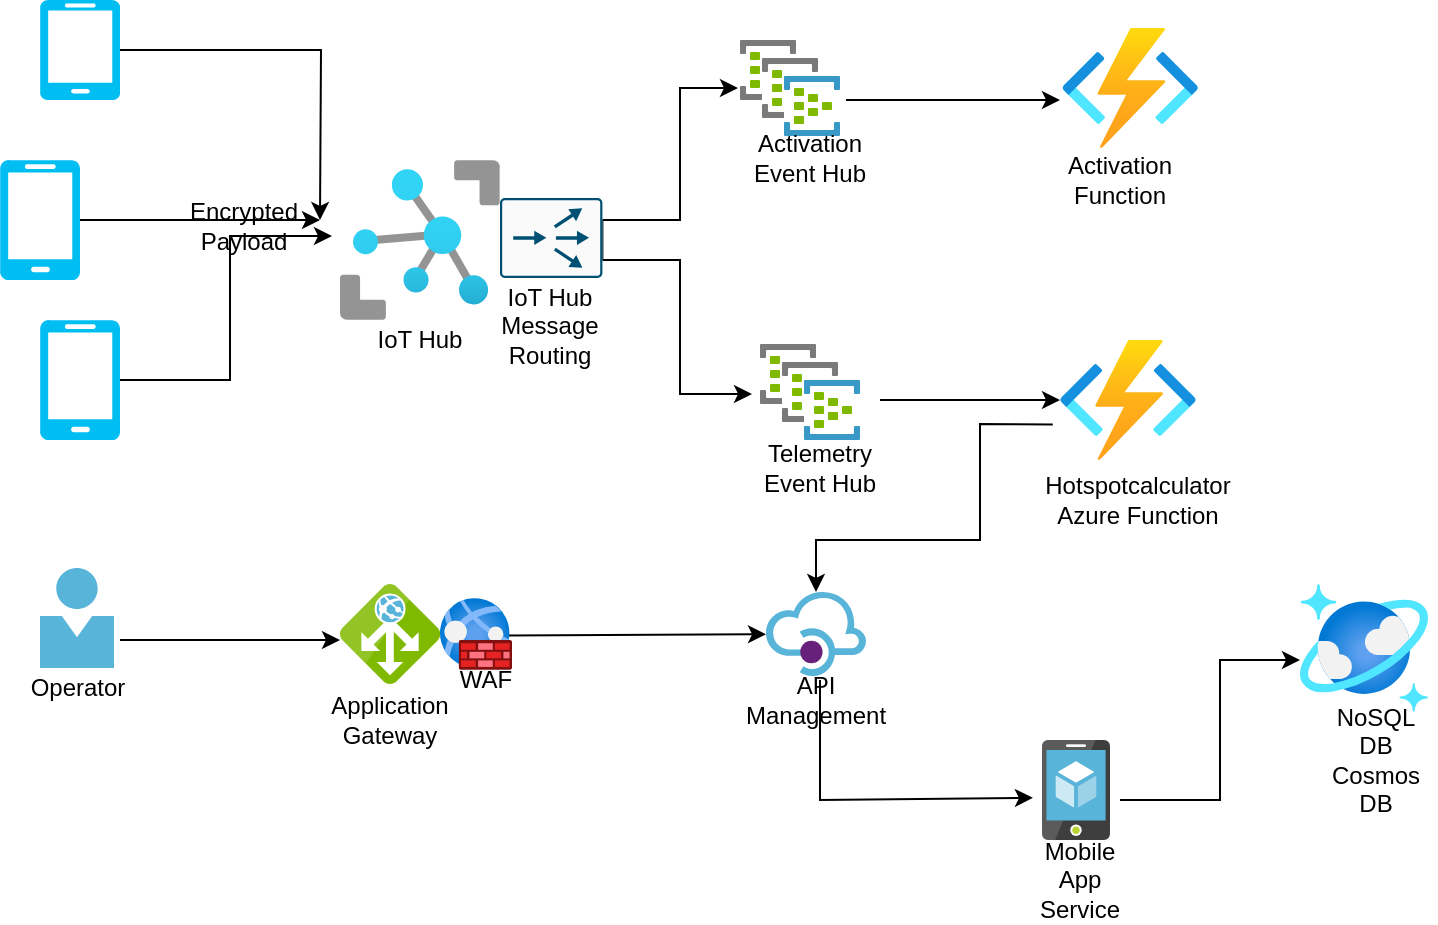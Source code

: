 <mxfile version="20.0.1" type="github">
  <diagram id="cfgrS_ykFPJLSnLUaXzq" name="Page-1">
    <mxGraphModel dx="1016" dy="533" grid="1" gridSize="10" guides="1" tooltips="1" connect="1" arrows="1" fold="1" page="1" pageScale="1" pageWidth="850" pageHeight="1100" math="0" shadow="0">
      <root>
        <mxCell id="0" />
        <mxCell id="1" parent="0" />
        <mxCell id="YPjN2e0MsZWWOv602ALj-1" value="" style="aspect=fixed;html=1;points=[];align=center;image;fontSize=12;image=img/lib/azure2/iot/IoT_Hub.svg;" parent="1" vertex="1">
          <mxGeometry x="200" y="150" width="80" height="80" as="geometry" />
        </mxCell>
        <mxCell id="YPjN2e0MsZWWOv602ALj-19" style="edgeStyle=orthogonalEdgeStyle;rounded=0;orthogonalLoop=1;jettySize=auto;html=1;exitX=1;exitY=0.5;exitDx=0;exitDy=0;exitPerimeter=0;" parent="1" source="YPjN2e0MsZWWOv602ALj-2" edge="1">
          <mxGeometry relative="1" as="geometry">
            <mxPoint x="190" y="180" as="targetPoint" />
          </mxGeometry>
        </mxCell>
        <mxCell id="YPjN2e0MsZWWOv602ALj-2" value="" style="verticalLabelPosition=bottom;html=1;verticalAlign=top;align=center;strokeColor=none;fillColor=#00BEF2;shape=mxgraph.azure.mobile;pointerEvents=1;" parent="1" vertex="1">
          <mxGeometry x="50" y="70" width="40" height="50" as="geometry" />
        </mxCell>
        <mxCell id="YPjN2e0MsZWWOv602ALj-17" style="edgeStyle=orthogonalEdgeStyle;rounded=0;orthogonalLoop=1;jettySize=auto;html=1;exitX=1;exitY=0.5;exitDx=0;exitDy=0;exitPerimeter=0;entryX=-0.05;entryY=0.475;entryDx=0;entryDy=0;entryPerimeter=0;" parent="1" source="YPjN2e0MsZWWOv602ALj-3" target="YPjN2e0MsZWWOv602ALj-1" edge="1">
          <mxGeometry relative="1" as="geometry" />
        </mxCell>
        <mxCell id="YPjN2e0MsZWWOv602ALj-3" value="" style="verticalLabelPosition=bottom;html=1;verticalAlign=top;align=center;strokeColor=none;fillColor=#00BEF2;shape=mxgraph.azure.mobile;pointerEvents=1;" parent="1" vertex="1">
          <mxGeometry x="50" y="230" width="40" height="60" as="geometry" />
        </mxCell>
        <mxCell id="YPjN2e0MsZWWOv602ALj-21" style="edgeStyle=orthogonalEdgeStyle;rounded=0;orthogonalLoop=1;jettySize=auto;html=1;exitX=1;exitY=0.5;exitDx=0;exitDy=0;exitPerimeter=0;" parent="1" source="YPjN2e0MsZWWOv602ALj-4" edge="1">
          <mxGeometry relative="1" as="geometry">
            <mxPoint x="190" y="180" as="targetPoint" />
          </mxGeometry>
        </mxCell>
        <mxCell id="YPjN2e0MsZWWOv602ALj-4" value="" style="verticalLabelPosition=bottom;html=1;verticalAlign=top;align=center;strokeColor=none;fillColor=#00BEF2;shape=mxgraph.azure.mobile;pointerEvents=1;" parent="1" vertex="1">
          <mxGeometry x="30" y="150" width="40" height="60" as="geometry" />
        </mxCell>
        <mxCell id="YPjN2e0MsZWWOv602ALj-27" style="edgeStyle=orthogonalEdgeStyle;rounded=0;orthogonalLoop=1;jettySize=auto;html=1;exitX=1;exitY=0.5;exitDx=0;exitDy=0;exitPerimeter=0;entryX=-0.02;entryY=0.5;entryDx=0;entryDy=0;entryPerimeter=0;" parent="1" source="YPjN2e0MsZWWOv602ALj-5" target="YPjN2e0MsZWWOv602ALj-6" edge="1">
          <mxGeometry relative="1" as="geometry">
            <Array as="points">
              <mxPoint x="331" y="180" />
              <mxPoint x="370" y="180" />
              <mxPoint x="370" y="114" />
            </Array>
          </mxGeometry>
        </mxCell>
        <mxCell id="YPjN2e0MsZWWOv602ALj-31" style="edgeStyle=orthogonalEdgeStyle;rounded=0;orthogonalLoop=1;jettySize=auto;html=1;exitX=1;exitY=0.5;exitDx=0;exitDy=0;exitPerimeter=0;entryX=-0.08;entryY=0.521;entryDx=0;entryDy=0;entryPerimeter=0;" parent="1" source="YPjN2e0MsZWWOv602ALj-5" target="YPjN2e0MsZWWOv602ALj-7" edge="1">
          <mxGeometry relative="1" as="geometry">
            <Array as="points">
              <mxPoint x="331" y="200" />
              <mxPoint x="370" y="200" />
              <mxPoint x="370" y="267" />
            </Array>
          </mxGeometry>
        </mxCell>
        <mxCell id="YPjN2e0MsZWWOv602ALj-5" value="" style="sketch=0;points=[[0.015,0.015,0],[0.985,0.015,0],[0.985,0.985,0],[0.015,0.985,0],[0.25,0,0],[0.5,0,0],[0.75,0,0],[1,0.25,0],[1,0.5,0],[1,0.75,0],[0.75,1,0],[0.5,1,0],[0.25,1,0],[0,0.75,0],[0,0.5,0],[0,0.25,0]];verticalLabelPosition=bottom;html=1;verticalAlign=top;aspect=fixed;align=center;pointerEvents=1;shape=mxgraph.cisco19.rect;prIcon=content_router;fillColor=#FAFAFA;strokeColor=#005073;" parent="1" vertex="1">
          <mxGeometry x="280" y="169" width="51.2" height="40" as="geometry" />
        </mxCell>
        <mxCell id="YPjN2e0MsZWWOv602ALj-6" value="" style="sketch=0;aspect=fixed;html=1;points=[];align=center;image;fontSize=12;image=img/lib/mscae/Dedicated_Event_Hub.svg;" parent="1" vertex="1">
          <mxGeometry x="400" y="90" width="50" height="48" as="geometry" />
        </mxCell>
        <mxCell id="YPjN2e0MsZWWOv602ALj-7" value="" style="sketch=0;aspect=fixed;html=1;points=[];align=center;image;fontSize=12;image=img/lib/mscae/Dedicated_Event_Hub.svg;" parent="1" vertex="1">
          <mxGeometry x="410" y="242" width="50" height="48" as="geometry" />
        </mxCell>
        <mxCell id="YPjN2e0MsZWWOv602ALj-32" value="IoT Hub" style="text;html=1;strokeColor=none;fillColor=none;align=center;verticalAlign=middle;whiteSpace=wrap;rounded=0;" parent="1" vertex="1">
          <mxGeometry x="210" y="230" width="60" height="20" as="geometry" />
        </mxCell>
        <mxCell id="YPjN2e0MsZWWOv602ALj-35" value="IoT Hub Message Routing" style="text;html=1;strokeColor=none;fillColor=none;align=center;verticalAlign=middle;whiteSpace=wrap;rounded=0;" parent="1" vertex="1">
          <mxGeometry x="273.4" y="208" width="64.4" height="50" as="geometry" />
        </mxCell>
        <mxCell id="YPjN2e0MsZWWOv602ALj-37" value="Activation Event Hub" style="text;html=1;strokeColor=none;fillColor=none;align=center;verticalAlign=middle;whiteSpace=wrap;rounded=0;" parent="1" vertex="1">
          <mxGeometry x="405" y="139" width="60" height="20" as="geometry" />
        </mxCell>
        <mxCell id="YPjN2e0MsZWWOv602ALj-38" value="Telemetry Event Hub" style="text;html=1;strokeColor=none;fillColor=none;align=center;verticalAlign=middle;whiteSpace=wrap;rounded=0;" parent="1" vertex="1">
          <mxGeometry x="410" y="270" width="60" height="68" as="geometry" />
        </mxCell>
        <mxCell id="YPjN2e0MsZWWOv602ALj-40" value="Activation Function" style="text;html=1;strokeColor=none;fillColor=none;align=center;verticalAlign=middle;whiteSpace=wrap;rounded=0;" parent="1" vertex="1">
          <mxGeometry x="560" y="150" width="60" height="20" as="geometry" />
        </mxCell>
        <mxCell id="YPjN2e0MsZWWOv602ALj-41" value="" style="aspect=fixed;html=1;points=[];align=center;image;fontSize=12;image=img/lib/azure2/databases/Azure_Cosmos_DB.svg;" parent="1" vertex="1">
          <mxGeometry x="680" y="362" width="64" height="64" as="geometry" />
        </mxCell>
        <mxCell id="YPjN2e0MsZWWOv602ALj-42" value="NoSQL DB Cosmos DB" style="text;html=1;strokeColor=none;fillColor=none;align=center;verticalAlign=middle;whiteSpace=wrap;rounded=0;" parent="1" vertex="1">
          <mxGeometry x="687.9" y="440" width="60" height="20" as="geometry" />
        </mxCell>
        <mxCell id="_DLU8eWswIzoaGJRZeSL-3" value="Hotspotcalculator Azure Function" style="text;html=1;strokeColor=none;fillColor=none;align=center;verticalAlign=middle;whiteSpace=wrap;rounded=0;" vertex="1" parent="1">
          <mxGeometry x="569.1" y="310" width="60" height="20" as="geometry" />
        </mxCell>
        <mxCell id="_DLU8eWswIzoaGJRZeSL-4" value="Encrypted Payload" style="text;html=1;strokeColor=none;fillColor=none;align=center;verticalAlign=middle;whiteSpace=wrap;rounded=0;" vertex="1" parent="1">
          <mxGeometry x="120.0" y="158" width="64.4" height="50" as="geometry" />
        </mxCell>
        <mxCell id="_DLU8eWswIzoaGJRZeSL-5" value="" style="endArrow=classic;html=1;rounded=0;" edge="1" parent="1">
          <mxGeometry width="50" height="50" relative="1" as="geometry">
            <mxPoint x="453" y="120" as="sourcePoint" />
            <mxPoint x="560" y="120" as="targetPoint" />
          </mxGeometry>
        </mxCell>
        <mxCell id="_DLU8eWswIzoaGJRZeSL-9" value="" style="aspect=fixed;html=1;points=[];align=center;image;fontSize=12;image=img/lib/azure2/iot/Function_Apps.svg;" vertex="1" parent="1">
          <mxGeometry x="560" y="240" width="68" height="60" as="geometry" />
        </mxCell>
        <mxCell id="_DLU8eWswIzoaGJRZeSL-10" value="" style="endArrow=classic;html=1;rounded=0;" edge="1" parent="1" target="_DLU8eWswIzoaGJRZeSL-9">
          <mxGeometry width="50" height="50" relative="1" as="geometry">
            <mxPoint x="470" y="270" as="sourcePoint" />
            <mxPoint x="450" y="250" as="targetPoint" />
          </mxGeometry>
        </mxCell>
        <mxCell id="_DLU8eWswIzoaGJRZeSL-15" value="" style="sketch=0;aspect=fixed;html=1;points=[];align=center;image;fontSize=12;image=img/lib/mscae/Person.svg;" vertex="1" parent="1">
          <mxGeometry x="50" y="354" width="37" height="50" as="geometry" />
        </mxCell>
        <mxCell id="_DLU8eWswIzoaGJRZeSL-16" value="Operator" style="text;html=1;strokeColor=none;fillColor=none;align=center;verticalAlign=middle;whiteSpace=wrap;rounded=0;" vertex="1" parent="1">
          <mxGeometry x="38.5" y="404" width="60" height="20" as="geometry" />
        </mxCell>
        <mxCell id="_DLU8eWswIzoaGJRZeSL-17" value="" style="sketch=0;aspect=fixed;html=1;points=[];align=center;image;fontSize=12;image=img/lib/mscae/App_Service_Mobile_App.svg;" vertex="1" parent="1">
          <mxGeometry x="551" y="440" width="34" height="50" as="geometry" />
        </mxCell>
        <mxCell id="_DLU8eWswIzoaGJRZeSL-18" value="Mobile App Service" style="text;html=1;strokeColor=none;fillColor=none;align=center;verticalAlign=middle;whiteSpace=wrap;rounded=0;" vertex="1" parent="1">
          <mxGeometry x="540" y="500" width="60" height="20" as="geometry" />
        </mxCell>
        <mxCell id="_DLU8eWswIzoaGJRZeSL-20" value="" style="sketch=0;aspect=fixed;html=1;points=[];align=center;image;fontSize=12;image=img/lib/mscae/Application_Gateway.svg;" vertex="1" parent="1">
          <mxGeometry x="200" y="362" width="50" height="50" as="geometry" />
        </mxCell>
        <mxCell id="_DLU8eWswIzoaGJRZeSL-21" value="" style="sketch=0;aspect=fixed;html=1;points=[];align=center;image;fontSize=12;image=img/lib/mscae/API_Management.svg;" vertex="1" parent="1">
          <mxGeometry x="413" y="366" width="50" height="42" as="geometry" />
        </mxCell>
        <mxCell id="_DLU8eWswIzoaGJRZeSL-22" value="API Management" style="text;html=1;strokeColor=none;fillColor=none;align=center;verticalAlign=middle;whiteSpace=wrap;rounded=0;" vertex="1" parent="1">
          <mxGeometry x="408" y="410" width="60" height="20" as="geometry" />
        </mxCell>
        <mxCell id="_DLU8eWswIzoaGJRZeSL-23" value="Application Gateway" style="text;html=1;strokeColor=none;fillColor=none;align=center;verticalAlign=middle;whiteSpace=wrap;rounded=0;" vertex="1" parent="1">
          <mxGeometry x="195" y="420" width="60" height="20" as="geometry" />
        </mxCell>
        <mxCell id="_DLU8eWswIzoaGJRZeSL-28" value="" style="endArrow=classic;html=1;rounded=0;" edge="1" parent="1">
          <mxGeometry width="50" height="50" relative="1" as="geometry">
            <mxPoint x="90" y="390" as="sourcePoint" />
            <mxPoint x="200" y="390" as="targetPoint" />
          </mxGeometry>
        </mxCell>
        <mxCell id="_DLU8eWswIzoaGJRZeSL-29" value="" style="endArrow=classic;html=1;rounded=0;exitX=1.032;exitY=0.519;exitDx=0;exitDy=0;exitPerimeter=0;" edge="1" parent="1" source="_DLU8eWswIzoaGJRZeSL-20" target="_DLU8eWswIzoaGJRZeSL-21">
          <mxGeometry width="50" height="50" relative="1" as="geometry">
            <mxPoint x="400" y="340" as="sourcePoint" />
            <mxPoint x="450" y="290" as="targetPoint" />
          </mxGeometry>
        </mxCell>
        <mxCell id="_DLU8eWswIzoaGJRZeSL-31" value="" style="endArrow=classic;html=1;rounded=0;exitX=-0.053;exitY=0.704;exitDx=0;exitDy=0;exitPerimeter=0;" edge="1" parent="1" source="_DLU8eWswIzoaGJRZeSL-9" target="_DLU8eWswIzoaGJRZeSL-21">
          <mxGeometry width="50" height="50" relative="1" as="geometry">
            <mxPoint x="400" y="340" as="sourcePoint" />
            <mxPoint x="450" y="290" as="targetPoint" />
            <Array as="points">
              <mxPoint x="520" y="282" />
              <mxPoint x="520" y="340" />
              <mxPoint x="438" y="340" />
            </Array>
          </mxGeometry>
        </mxCell>
        <mxCell id="_DLU8eWswIzoaGJRZeSL-32" value="" style="endArrow=classic;html=1;rounded=0;entryX=-0.134;entryY=0.578;entryDx=0;entryDy=0;entryPerimeter=0;" edge="1" parent="1" target="_DLU8eWswIzoaGJRZeSL-17">
          <mxGeometry width="50" height="50" relative="1" as="geometry">
            <mxPoint x="440" y="410" as="sourcePoint" />
            <mxPoint x="450" y="290" as="targetPoint" />
            <Array as="points">
              <mxPoint x="440" y="470" />
            </Array>
          </mxGeometry>
        </mxCell>
        <mxCell id="_DLU8eWswIzoaGJRZeSL-33" value="" style="endArrow=classic;html=1;rounded=0;" edge="1" parent="1">
          <mxGeometry width="50" height="50" relative="1" as="geometry">
            <mxPoint x="590" y="470" as="sourcePoint" />
            <mxPoint x="680" y="400" as="targetPoint" />
            <Array as="points">
              <mxPoint x="640" y="470" />
              <mxPoint x="640" y="400" />
            </Array>
          </mxGeometry>
        </mxCell>
        <mxCell id="_DLU8eWswIzoaGJRZeSL-34" value="" style="aspect=fixed;html=1;points=[];align=center;image;fontSize=12;image=img/lib/azure2/iot/Function_Apps.svg;" vertex="1" parent="1">
          <mxGeometry x="561.1" y="84" width="68" height="60" as="geometry" />
        </mxCell>
        <mxCell id="_DLU8eWswIzoaGJRZeSL-35" value="" style="aspect=fixed;html=1;points=[];align=center;image;fontSize=12;image=img/lib/azure2/networking/Web_Application_Firewall_Policies_WAF.svg;" vertex="1" parent="1">
          <mxGeometry x="250" y="369" width="36" height="36" as="geometry" />
        </mxCell>
        <mxCell id="_DLU8eWswIzoaGJRZeSL-36" value="WAF" style="text;html=1;strokeColor=none;fillColor=none;align=center;verticalAlign=middle;whiteSpace=wrap;rounded=0;" vertex="1" parent="1">
          <mxGeometry x="248" y="403" width="50" height="14" as="geometry" />
        </mxCell>
      </root>
    </mxGraphModel>
  </diagram>
</mxfile>
